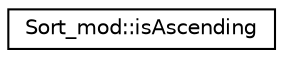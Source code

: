 digraph "Graphical Class Hierarchy"
{
 // LATEX_PDF_SIZE
  edge [fontname="Helvetica",fontsize="10",labelfontname="Helvetica",labelfontsize="10"];
  node [fontname="Helvetica",fontsize="10",shape=record];
  rankdir="LR";
  Node0 [label="Sort_mod::isAscending",height=0.2,width=0.4,color="black", fillcolor="white", style="filled",URL="$interfaceSort__mod_1_1isAscending.html",tooltip="Generate and return .true. if the input array is sorted in ascending order (with the possibility elem..."];
}
